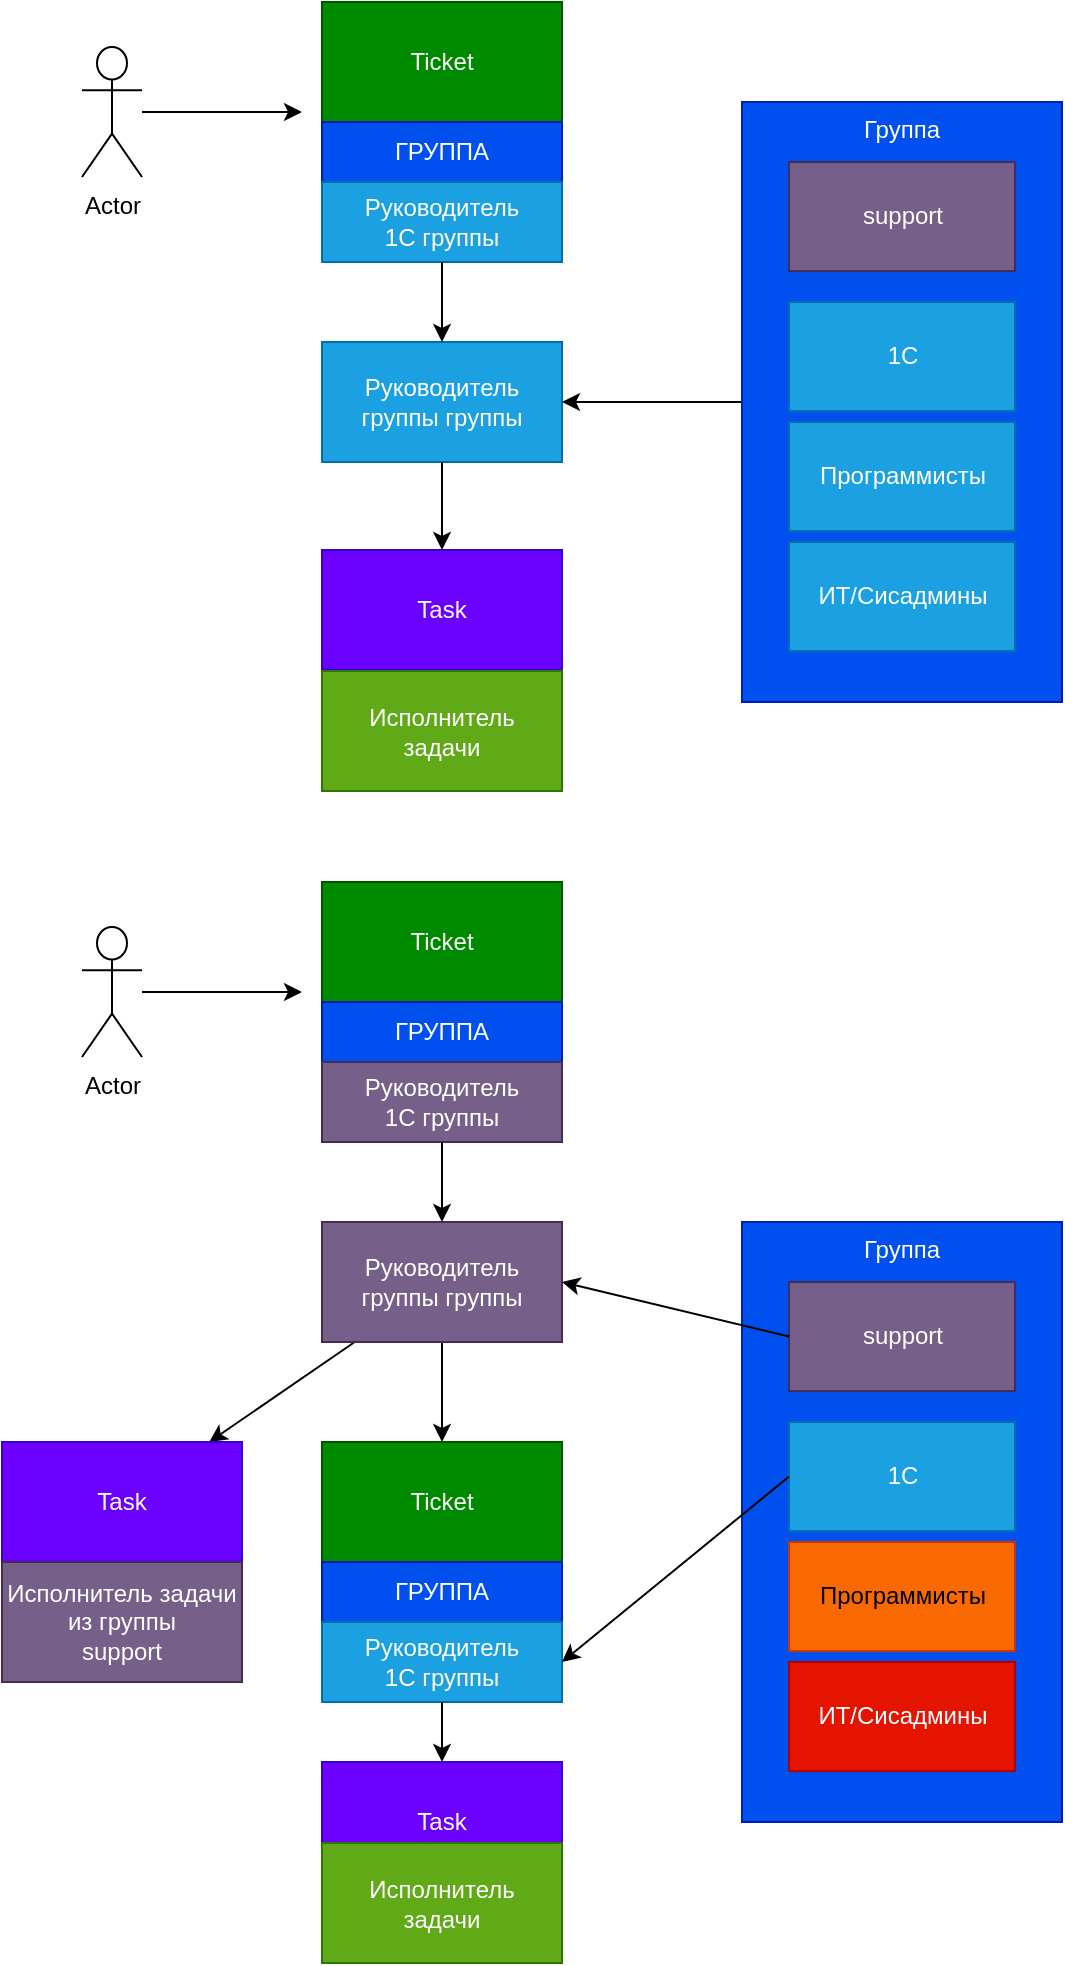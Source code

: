 <mxfile>
    <diagram id="Wdhzt5AoC063uY2Xu0Cx" name="Страница 1">
        <mxGraphModel dx="1033" dy="882" grid="1" gridSize="10" guides="1" tooltips="1" connect="1" arrows="1" fold="1" page="1" pageScale="1" pageWidth="827" pageHeight="1169" math="0" shadow="0">
            <root>
                <mxCell id="0"/>
                <mxCell id="1" parent="0"/>
                <mxCell id="68" style="edgeStyle=none;html=1;exitX=0;exitY=0.5;exitDx=0;exitDy=0;entryX=0;entryY=0.817;entryDx=0;entryDy=0;entryPerimeter=0;" edge="1" parent="1">
                    <mxGeometry relative="1" as="geometry">
                        <Array as="points">
                            <mxPoint x="80" y="550"/>
                        </Array>
                        <mxPoint x="140" y="125.0" as="sourcePoint"/>
                    </mxGeometry>
                </mxCell>
                <mxCell id="101" value="" style="group" vertex="1" connectable="0" parent="1">
                    <mxGeometry x="60" y="40" width="490" height="394.5" as="geometry"/>
                </mxCell>
                <mxCell id="12" value="" style="edgeStyle=none;html=1;entryX=0;entryY=0.5;entryDx=0;entryDy=0;" edge="1" parent="101" source="2">
                    <mxGeometry relative="1" as="geometry">
                        <mxPoint x="110" y="55" as="targetPoint"/>
                    </mxGeometry>
                </mxCell>
                <mxCell id="2" value="Actor" style="shape=umlActor;verticalLabelPosition=bottom;verticalAlign=top;html=1;outlineConnect=0;" vertex="1" parent="101">
                    <mxGeometry y="22.5" width="30" height="65" as="geometry"/>
                </mxCell>
                <mxCell id="91" value="" style="group" vertex="1" connectable="0" parent="101">
                    <mxGeometry x="120" width="120" height="130" as="geometry"/>
                </mxCell>
                <mxCell id="4" value="Ticket" style="rounded=0;whiteSpace=wrap;html=1;fillColor=#008a00;fontColor=#ffffff;strokeColor=#005700;" vertex="1" parent="91">
                    <mxGeometry width="120" height="60" as="geometry"/>
                </mxCell>
                <mxCell id="13" value="ГРУППА" style="rounded=0;whiteSpace=wrap;html=1;fillColor=#0050ef;fontColor=#ffffff;strokeColor=#001DBC;" vertex="1" parent="91">
                    <mxGeometry y="60" width="120" height="30" as="geometry"/>
                </mxCell>
                <mxCell id="15" value="Руководитель&lt;br&gt;1С группы" style="rounded=0;whiteSpace=wrap;html=1;fillColor=#1ba1e2;fontColor=#ffffff;strokeColor=#006EAF;" vertex="1" parent="91">
                    <mxGeometry y="90" width="120" height="40" as="geometry"/>
                </mxCell>
                <mxCell id="92" value="Руководитель группы группы" style="rounded=0;whiteSpace=wrap;html=1;fillColor=#1ba1e2;fontColor=#ffffff;strokeColor=#006EAF;" vertex="1" parent="101">
                    <mxGeometry x="120" y="170" width="120" height="60" as="geometry"/>
                </mxCell>
                <mxCell id="93" style="edgeStyle=none;html=1;" edge="1" parent="101" source="15" target="92">
                    <mxGeometry relative="1" as="geometry"/>
                </mxCell>
                <mxCell id="95" value="Task" style="rounded=0;whiteSpace=wrap;html=1;fillColor=#6a00ff;fontColor=#ffffff;strokeColor=#3700CC;" vertex="1" parent="101">
                    <mxGeometry x="120" y="274" width="120" height="60" as="geometry"/>
                </mxCell>
                <mxCell id="99" style="edgeStyle=none;html=1;exitX=0.5;exitY=1;exitDx=0;exitDy=0;entryX=0.5;entryY=0;entryDx=0;entryDy=0;" edge="1" parent="101" source="92" target="95">
                    <mxGeometry relative="1" as="geometry"/>
                </mxCell>
                <mxCell id="97" value="Исполнитель&lt;br&gt;задачи" style="rounded=0;whiteSpace=wrap;html=1;fillColor=#60a917;fontColor=#ffffff;strokeColor=#2D7600;" vertex="1" parent="101">
                    <mxGeometry x="120" y="334.5" width="120" height="60" as="geometry"/>
                </mxCell>
                <mxCell id="100" style="edgeStyle=none;html=1;exitX=0;exitY=0.5;exitDx=0;exitDy=0;entryX=1;entryY=0.5;entryDx=0;entryDy=0;" edge="1" parent="101" source="9" target="92">
                    <mxGeometry relative="1" as="geometry"/>
                </mxCell>
                <mxCell id="9" value="Группа" style="rounded=0;whiteSpace=wrap;html=1;verticalAlign=top;fillColor=#0050ef;fontColor=#ffffff;strokeColor=#001DBC;container=0;" vertex="1" parent="101">
                    <mxGeometry x="330" y="50" width="160" height="300" as="geometry"/>
                </mxCell>
                <mxCell id="3" value="1C" style="rounded=0;whiteSpace=wrap;html=1;fillColor=#1ba1e2;fontColor=#ffffff;strokeColor=#006EAF;container=0;" vertex="1" parent="101">
                    <mxGeometry x="353.529" y="149.998" width="112.941" height="54.545" as="geometry"/>
                </mxCell>
                <mxCell id="5" value="support" style="rounded=0;whiteSpace=wrap;html=1;fillColor=#76608a;fontColor=#ffffff;strokeColor=#432D57;container=0;" vertex="1" parent="101">
                    <mxGeometry x="353.529" y="80.002" width="112.941" height="54.545" as="geometry"/>
                </mxCell>
                <mxCell id="6" value="Программисты" style="rounded=0;whiteSpace=wrap;html=1;fillColor=#1ba1e2;fontColor=#ffffff;strokeColor=#006EAF;container=0;" vertex="1" parent="101">
                    <mxGeometry x="353.529" y="210.005" width="112.941" height="54.545" as="geometry"/>
                </mxCell>
                <mxCell id="7" value="ИТ/Сисадмины" style="rounded=0;whiteSpace=wrap;html=1;fillColor=#1ba1e2;fontColor=#ffffff;strokeColor=#006EAF;container=0;" vertex="1" parent="101">
                    <mxGeometry x="353.529" y="270.001" width="112.941" height="54.545" as="geometry"/>
                </mxCell>
                <mxCell id="102" value="" style="edgeStyle=none;html=1;entryX=0;entryY=0.5;entryDx=0;entryDy=0;" edge="1" parent="1" source="103">
                    <mxGeometry relative="1" as="geometry">
                        <mxPoint x="170" y="535" as="targetPoint"/>
                    </mxGeometry>
                </mxCell>
                <mxCell id="103" value="Actor" style="shape=umlActor;verticalLabelPosition=bottom;verticalAlign=top;html=1;outlineConnect=0;" vertex="1" parent="1">
                    <mxGeometry x="60" y="502.5" width="30" height="65" as="geometry"/>
                </mxCell>
                <mxCell id="104" value="" style="group;fillColor=#76608a;fontColor=#ffffff;strokeColor=#432D57;" vertex="1" connectable="0" parent="1">
                    <mxGeometry x="180" y="480" width="120" height="130" as="geometry"/>
                </mxCell>
                <mxCell id="105" value="Ticket" style="rounded=0;whiteSpace=wrap;html=1;fillColor=#008a00;fontColor=#ffffff;strokeColor=#005700;" vertex="1" parent="104">
                    <mxGeometry width="120" height="60" as="geometry"/>
                </mxCell>
                <mxCell id="106" value="ГРУППА" style="rounded=0;whiteSpace=wrap;html=1;fillColor=#0050ef;fontColor=#ffffff;strokeColor=#001DBC;" vertex="1" parent="104">
                    <mxGeometry y="60" width="120" height="30" as="geometry"/>
                </mxCell>
                <mxCell id="107" value="Руководитель&lt;br&gt;1С группы" style="rounded=0;whiteSpace=wrap;html=1;fillColor=#76608a;fontColor=#ffffff;strokeColor=#432D57;" vertex="1" parent="104">
                    <mxGeometry y="90" width="120" height="40" as="geometry"/>
                </mxCell>
                <mxCell id="124" style="edgeStyle=none;html=1;exitX=0.5;exitY=1;exitDx=0;exitDy=0;entryX=0.5;entryY=0;entryDx=0;entryDy=0;" edge="1" parent="1" source="109" target="121">
                    <mxGeometry relative="1" as="geometry"/>
                </mxCell>
                <mxCell id="129" value="" style="edgeStyle=none;html=1;" edge="1" parent="1" source="109" target="128">
                    <mxGeometry relative="1" as="geometry"/>
                </mxCell>
                <mxCell id="109" value="Руководитель группы группы" style="rounded=0;whiteSpace=wrap;html=1;fillColor=#76608a;fontColor=#ffffff;strokeColor=#432D57;" vertex="1" parent="1">
                    <mxGeometry x="180" y="650" width="120" height="60" as="geometry"/>
                </mxCell>
                <mxCell id="110" style="edgeStyle=none;html=1;" edge="1" parent="1" source="107" target="109">
                    <mxGeometry relative="1" as="geometry"/>
                </mxCell>
                <mxCell id="111" value="Task" style="rounded=0;whiteSpace=wrap;html=1;fillColor=#6a00ff;fontColor=#ffffff;strokeColor=#3700CC;" vertex="1" parent="1">
                    <mxGeometry x="180" y="920" width="120" height="60" as="geometry"/>
                </mxCell>
                <mxCell id="112" value="Исполнитель&lt;br&gt;задачи" style="rounded=0;whiteSpace=wrap;html=1;fillColor=#60a917;fontColor=#ffffff;strokeColor=#2D7600;" vertex="1" parent="1">
                    <mxGeometry x="180" y="960.5" width="120" height="60" as="geometry"/>
                </mxCell>
                <mxCell id="120" value="" style="group" vertex="1" connectable="0" parent="1">
                    <mxGeometry x="180" y="760" width="120" height="130" as="geometry"/>
                </mxCell>
                <mxCell id="121" value="Ticket" style="rounded=0;whiteSpace=wrap;html=1;fillColor=#008a00;fontColor=#ffffff;strokeColor=#005700;" vertex="1" parent="120">
                    <mxGeometry width="120" height="60" as="geometry"/>
                </mxCell>
                <mxCell id="122" value="ГРУППА" style="rounded=0;whiteSpace=wrap;html=1;fillColor=#0050ef;fontColor=#ffffff;strokeColor=#001DBC;" vertex="1" parent="120">
                    <mxGeometry y="60" width="120" height="30" as="geometry"/>
                </mxCell>
                <mxCell id="123" value="Руководитель&lt;br&gt;1С группы" style="rounded=0;whiteSpace=wrap;html=1;fillColor=#1ba1e2;fontColor=#ffffff;strokeColor=#006EAF;" vertex="1" parent="120">
                    <mxGeometry y="90" width="120" height="40" as="geometry"/>
                </mxCell>
                <mxCell id="125" style="edgeStyle=none;html=1;exitX=0.5;exitY=1;exitDx=0;exitDy=0;entryX=0.5;entryY=0;entryDx=0;entryDy=0;" edge="1" parent="1" source="123" target="111">
                    <mxGeometry relative="1" as="geometry"/>
                </mxCell>
                <mxCell id="126" value="" style="group" vertex="1" connectable="0" parent="1">
                    <mxGeometry x="390" y="650" width="160" height="300" as="geometry"/>
                </mxCell>
                <mxCell id="114" value="Группа" style="rounded=0;whiteSpace=wrap;html=1;verticalAlign=top;fillColor=#0050ef;fontColor=#ffffff;strokeColor=#001DBC;container=0;" vertex="1" parent="126">
                    <mxGeometry width="160" height="300" as="geometry"/>
                </mxCell>
                <mxCell id="115" value="1C" style="rounded=0;whiteSpace=wrap;html=1;fillColor=#1ba1e2;fontColor=#ffffff;strokeColor=#006EAF;container=0;" vertex="1" parent="126">
                    <mxGeometry x="23.529" y="99.998" width="112.941" height="54.545" as="geometry"/>
                </mxCell>
                <mxCell id="116" value="support" style="rounded=0;whiteSpace=wrap;html=1;fillColor=#76608a;fontColor=#ffffff;strokeColor=#432D57;container=0;" vertex="1" parent="126">
                    <mxGeometry x="23.529" y="30.002" width="112.941" height="54.545" as="geometry"/>
                </mxCell>
                <mxCell id="117" value="Программисты" style="rounded=0;whiteSpace=wrap;html=1;fillColor=#fa6800;fontColor=#000000;strokeColor=#C73500;container=0;" vertex="1" parent="126">
                    <mxGeometry x="23.529" y="160.005" width="112.941" height="54.545" as="geometry"/>
                </mxCell>
                <mxCell id="118" value="ИТ/Сисадмины" style="rounded=0;whiteSpace=wrap;html=1;fillColor=#e51400;fontColor=#ffffff;strokeColor=#B20000;container=0;" vertex="1" parent="126">
                    <mxGeometry x="23.529" y="220.001" width="112.941" height="54.545" as="geometry"/>
                </mxCell>
                <mxCell id="127" style="edgeStyle=none;html=1;exitX=0;exitY=0.5;exitDx=0;exitDy=0;entryX=1;entryY=0.5;entryDx=0;entryDy=0;" edge="1" parent="1" source="115" target="123">
                    <mxGeometry relative="1" as="geometry"/>
                </mxCell>
                <mxCell id="113" style="edgeStyle=none;html=1;exitX=0;exitY=0.5;exitDx=0;exitDy=0;entryX=1;entryY=0.5;entryDx=0;entryDy=0;" edge="1" parent="1" source="116" target="109">
                    <mxGeometry relative="1" as="geometry"/>
                </mxCell>
                <mxCell id="128" value="Task" style="rounded=0;whiteSpace=wrap;html=1;fillColor=#6a00ff;fontColor=#ffffff;strokeColor=#3700CC;" vertex="1" parent="1">
                    <mxGeometry x="20" y="760" width="120" height="60" as="geometry"/>
                </mxCell>
                <mxCell id="130" value="Исполнитель задачи&lt;br&gt;из группы&lt;br&gt;support" style="rounded=0;whiteSpace=wrap;html=1;fillColor=#76608a;fontColor=#ffffff;strokeColor=#432D57;" vertex="1" parent="1">
                    <mxGeometry x="20" y="820" width="120" height="60" as="geometry"/>
                </mxCell>
            </root>
        </mxGraphModel>
    </diagram>
</mxfile>

